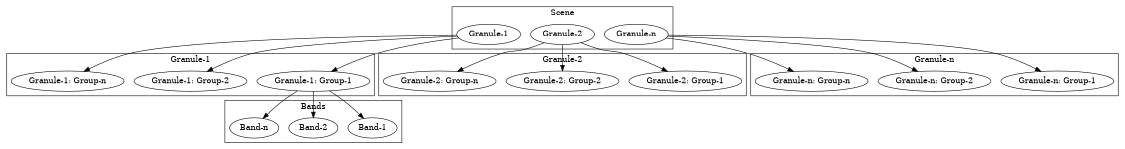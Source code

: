 digraph AcquisitionsContainer {
       size="7.5,7.5";
       
       subgraph cluster_0 { 
           label="Scene"
               "Granule-1";
               "Granule-2";
               "Granule-n";
       }
       subgraph cluster_1 {
           label="Granule-1"
             "Granule-1" -> "Granule-1: Group-1";
             "Granule-1" -> "Granule-1: Group-2";
             "Granule-1" -> "Granule-1: Group-n";
       }
       subgraph cluster_2 {
           label="Granule-2"
             "Granule-2" -> "Granule-2: Group-1";
             "Granule-2" -> "Granule-2: Group-2";
             "Granule-2" -> "Granule-2: Group-n";
       }
       subgraph cluster_3 {
           label="Granule-n"
             "Granule-n" -> "Granule-n: Group-1";
             "Granule-n" -> "Granule-n: Group-2";
             "Granule-n" -> "Granule-n: Group-n";
       }
       subgraph cluster_4 {
           label="Bands"
             "Granule-1: Group-1" -> "Band-1";
             "Granule-1: Group-1" -> "Band-2";
             "Granule-1: Group-1" -> "Band-n";
       }
}

